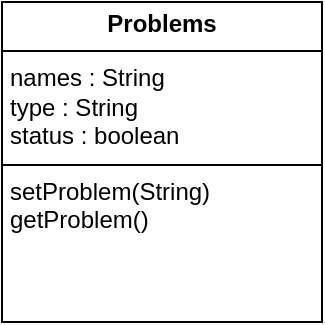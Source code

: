 <mxfile version="27.0.9">
  <diagram name="Page-1" id="DQNiWeySxRcCh6BQT30s">
    <mxGraphModel dx="872" dy="529" grid="1" gridSize="10" guides="1" tooltips="1" connect="1" arrows="1" fold="1" page="1" pageScale="1" pageWidth="850" pageHeight="1100" math="0" shadow="0">
      <root>
        <mxCell id="0" />
        <mxCell id="1" parent="0" />
        <mxCell id="gyAccbhMGs66WxNkaqBi-3" value="&lt;p style=&quot;margin:0px;margin-top:4px;text-align:center;&quot;&gt;&lt;b&gt;Problems&lt;/b&gt;&lt;/p&gt;&lt;hr size=&quot;1&quot; style=&quot;border-style:solid;&quot;&gt;&lt;p style=&quot;margin:0px;margin-left:4px;&quot;&gt;names : String&lt;/p&gt;&lt;p style=&quot;margin:0px;margin-left:4px;&quot;&gt;type : String&lt;/p&gt;&lt;p style=&quot;margin:0px;margin-left:4px;&quot;&gt;status : boolean&lt;/p&gt;&lt;hr size=&quot;1&quot; style=&quot;border-style:solid;&quot;&gt;&lt;p style=&quot;margin:0px;margin-left:4px;&quot;&gt;setProblem(String)&lt;/p&gt;&lt;p style=&quot;margin:0px;margin-left:4px;&quot;&gt;getProblem()&lt;/p&gt;" style="verticalAlign=top;align=left;overflow=fill;html=1;whiteSpace=wrap;" parent="1" vertex="1">
          <mxGeometry x="40" y="70" width="160" height="160" as="geometry" />
        </mxCell>
      </root>
    </mxGraphModel>
  </diagram>
</mxfile>

